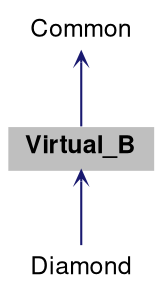 digraph "Virtual_B"
{
 // LATEX_PDF_SIZE
  bgcolor="transparent";
  edge [fontname="Helvetica,Arial,sans-serif",fontsize=15,labelfontsize=15 arrowhead=open arrowtail=open arrowsize=0.5];
  node [fontname="Helvetica,Arial,sans-serif",fontsize=15,fontsize=12 shape=plaintext];
  Node1 [label=<<b>Virtual_B</b>>,height=0.2,width=0.4,color="black", fillcolor="grey75", style="filled", fontcolor="black",tooltip=" "];
  Node2 -> Node1 [dir="back",color="midnightblue",style="solid"];
  Node2 [label="Common",height=0.2,width=0.4,color="black",URL="$structCommon.html",tooltip=" "];
  Node1 -> Node3 [dir="back",color="midnightblue",style="solid"];
  Node3 [label="Diamond",height=0.2,width=0.4,color="black",URL="$structDiamond.html",tooltip=" "];
}
